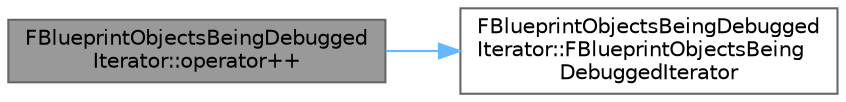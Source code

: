 digraph "FBlueprintObjectsBeingDebuggedIterator::operator++"
{
 // INTERACTIVE_SVG=YES
 // LATEX_PDF_SIZE
  bgcolor="transparent";
  edge [fontname=Helvetica,fontsize=10,labelfontname=Helvetica,labelfontsize=10];
  node [fontname=Helvetica,fontsize=10,shape=box,height=0.2,width=0.4];
  rankdir="LR";
  Node1 [id="Node000001",label="FBlueprintObjectsBeingDebugged\lIterator::operator++",height=0.2,width=0.4,color="gray40", fillcolor="grey60", style="filled", fontcolor="black",tooltip="Advances iterator to the next element in the container."];
  Node1 -> Node2 [id="edge1_Node000001_Node000002",color="steelblue1",style="solid",tooltip=" "];
  Node2 [id="Node000002",label="FBlueprintObjectsBeingDebugged\lIterator::FBlueprintObjectsBeing\lDebuggedIterator",height=0.2,width=0.4,color="grey40", fillcolor="white", style="filled",URL="$de/d4b/structFBlueprintObjectsBeingDebuggedIterator.html#a8515a8219542e7104a14e54fbc677d60",tooltip=" "];
}
